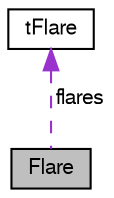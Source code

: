 digraph "Flare"
{
 // LATEX_PDF_SIZE
  bgcolor="transparent";
  edge [fontname="FreeSans",fontsize="10",labelfontname="FreeSans",labelfontsize="10"];
  node [fontname="FreeSans",fontsize="10",shape=record];
  Node1 [label="Flare",height=0.2,width=0.4,color="black", fillcolor="grey75", style="filled", fontcolor="black",tooltip="Flare class."];
  Node2 -> Node1 [dir="back",color="darkorchid3",fontsize="10",style="dashed",label=" flares" ,fontname="FreeSans"];
  Node2 [label="tFlare",height=0.2,width=0.4,color="black",URL="$a02220.html",tooltip=" "];
}
